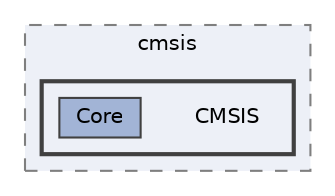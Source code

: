 digraph "build/modules/cmsis/CMSIS"
{
 // LATEX_PDF_SIZE
  bgcolor="transparent";
  edge [fontname=Helvetica,fontsize=10,labelfontname=Helvetica,labelfontsize=10];
  node [fontname=Helvetica,fontsize=10,shape=box,height=0.2,width=0.4];
  compound=true
  subgraph clusterdir_f4c978073bee5d9c5f83cd689ce6aa93 {
    graph [ bgcolor="#edf0f7", pencolor="grey50", label="cmsis", fontname=Helvetica,fontsize=10 style="filled,dashed", URL="dir_f4c978073bee5d9c5f83cd689ce6aa93.html",tooltip=""]
  subgraph clusterdir_aad57de570692621238f300f904859a7 {
    graph [ bgcolor="#edf0f7", pencolor="grey25", label="", fontname=Helvetica,fontsize=10 style="filled,bold", URL="dir_aad57de570692621238f300f904859a7.html",tooltip=""]
    dir_aad57de570692621238f300f904859a7 [shape=plaintext, label="CMSIS"];
  dir_fd724ab796f731b39aad70450d288c53 [label="Core", fillcolor="#a2b4d6", color="grey25", style="filled", URL="dir_fd724ab796f731b39aad70450d288c53.html",tooltip=""];
  }
  }
}
